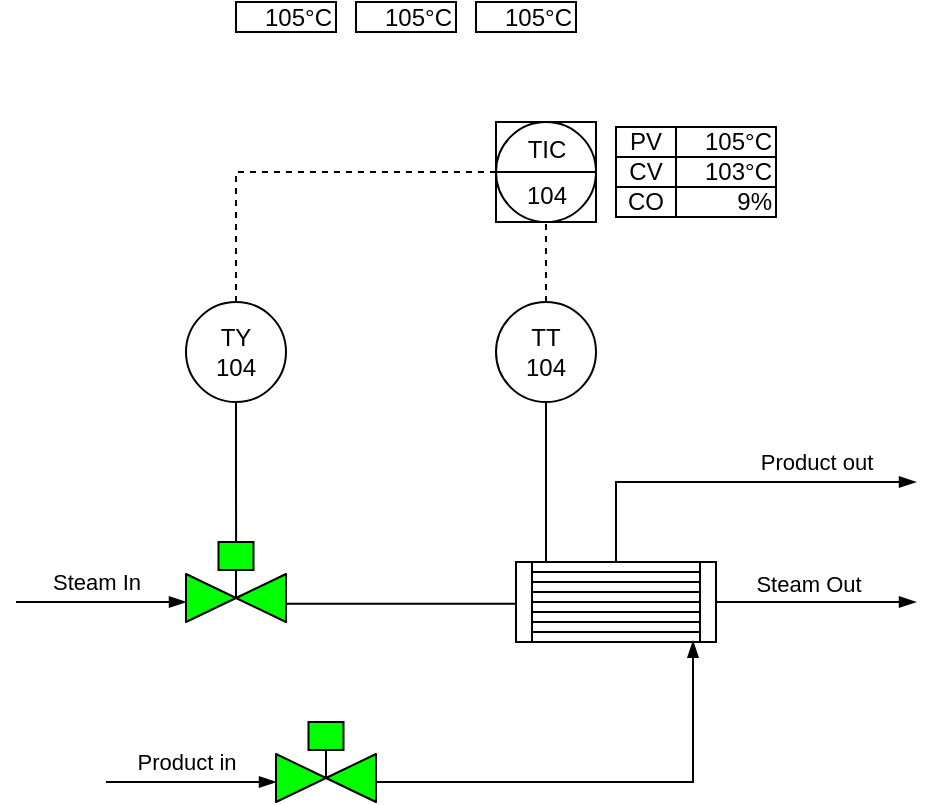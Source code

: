 <mxfile version="20.8.10" type="device"><diagram name="Page-1" id="_1owWIwB-GMOspE8lsOs"><mxGraphModel dx="1418" dy="828" grid="1" gridSize="10" guides="1" tooltips="1" connect="1" arrows="1" fold="1" page="1" pageScale="1" pageWidth="850" pageHeight="1100" math="0" shadow="0"><root><mxCell id="0"/><mxCell id="1" parent="0"/><mxCell id="VJL4ZuQQz25NHIyMX-OX-20" style="edgeStyle=orthogonalEdgeStyle;rounded=0;orthogonalLoop=1;jettySize=auto;html=1;entryX=-0.002;entryY=0.523;entryDx=0;entryDy=0;entryPerimeter=0;endArrow=none;endFill=0;" parent="1" source="VJL4ZuQQz25NHIyMX-OX-2" target="VJL4ZuQQz25NHIyMX-OX-16" edge="1"><mxGeometry relative="1" as="geometry"><mxPoint x="380" y="500" as="targetPoint"/><Array as="points"><mxPoint x="300" y="500"/></Array></mxGeometry></mxCell><mxCell id="VJL4ZuQQz25NHIyMX-OX-23" style="edgeStyle=orthogonalEdgeStyle;rounded=0;orthogonalLoop=1;jettySize=auto;html=1;endArrow=none;endFill=0;startArrow=blockThin;startFill=1;" parent="1" source="VJL4ZuQQz25NHIyMX-OX-2" edge="1"><mxGeometry relative="1" as="geometry"><mxPoint x="150" y="500" as="targetPoint"/><Array as="points"><mxPoint x="160" y="500"/></Array></mxGeometry></mxCell><mxCell id="VJL4ZuQQz25NHIyMX-OX-24" value="Steam In" style="edgeLabel;html=1;align=center;verticalAlign=middle;resizable=0;points=[];labelBackgroundColor=none;" parent="VJL4ZuQQz25NHIyMX-OX-23" vertex="1" connectable="0"><mxGeometry x="-0.289" y="1" relative="1" as="geometry"><mxPoint x="-15" y="-11" as="offset"/></mxGeometry></mxCell><object label="" rb-valve-id="valve1" id="VJL4ZuQQz25NHIyMX-OX-2"><mxCell style="verticalLabelPosition=bottom;align=center;html=1;verticalAlign=top;pointerEvents=1;dashed=0;shape=mxgraph.pid2valves.valve;valveType=gate;actuator=powered;fillColor=#00FF00;" parent="1" vertex="1"><mxGeometry x="235" y="470" width="50" height="40" as="geometry"/></mxCell></object><mxCell id="VJL4ZuQQz25NHIyMX-OX-3" value="" style="part=1;strokeColor=none;fillColor=none;fontStyle=1;fontSize=14;" parent="VJL4ZuQQz25NHIyMX-OX-2" vertex="1"><mxGeometry x="16.25" width="17.5" height="14" as="geometry"/></mxCell><mxCell id="VJL4ZuQQz25NHIyMX-OX-11" style="edgeStyle=orthogonalEdgeStyle;rounded=0;orthogonalLoop=1;jettySize=auto;html=1;endArrow=none;endFill=0;dashed=1;" parent="1" source="VJL4ZuQQz25NHIyMX-OX-5" target="VJL4ZuQQz25NHIyMX-OX-8" edge="1"><mxGeometry relative="1" as="geometry"/></mxCell><mxCell id="VJL4ZuQQz25NHIyMX-OX-5" value="&lt;table cellpadding=&quot;4&quot; cellspacing=&quot;0&quot; border=&quot;0&quot; style=&quot;font-size:1em;width:100%;height:100%;&quot;&gt;&lt;tbody&gt;&lt;tr&gt;&lt;td&gt;TIC&lt;/td&gt;&lt;/tr&gt;&lt;tr&gt;&lt;td&gt;104&lt;/td&gt;&lt;/tr&gt;&lt;/tbody&gt;&lt;/table&gt; " style="html=1;outlineConnect=0;align=center;dashed=0;aspect=fixed;shape=mxgraph.pid2inst.sharedCont;mounting=room;fillColor=none;" parent="1" vertex="1"><mxGeometry x="390" y="260" width="50" height="50" as="geometry"/></mxCell><mxCell id="VJL4ZuQQz25NHIyMX-OX-12" style="edgeStyle=orthogonalEdgeStyle;rounded=0;orthogonalLoop=1;jettySize=auto;html=1;entryX=0.5;entryY=1;entryDx=0;entryDy=0;endArrow=none;endFill=0;dashed=1;" parent="1" source="VJL4ZuQQz25NHIyMX-OX-7" target="VJL4ZuQQz25NHIyMX-OX-5" edge="1"><mxGeometry relative="1" as="geometry"/></mxCell><mxCell id="VJL4ZuQQz25NHIyMX-OX-7" value="TT&lt;br&gt;104" style="ellipse;whiteSpace=wrap;html=1;aspect=fixed;fillColor=none;" parent="1" vertex="1"><mxGeometry x="390" y="350" width="50" height="50" as="geometry"/></mxCell><mxCell id="VJL4ZuQQz25NHIyMX-OX-9" value="" style="edgeStyle=orthogonalEdgeStyle;rounded=0;orthogonalLoop=1;jettySize=auto;html=1;endArrow=none;endFill=0;" parent="1" source="VJL4ZuQQz25NHIyMX-OX-8" target="VJL4ZuQQz25NHIyMX-OX-3" edge="1"><mxGeometry relative="1" as="geometry"/></mxCell><mxCell id="VJL4ZuQQz25NHIyMX-OX-8" value="TY&lt;br&gt;104" style="ellipse;whiteSpace=wrap;html=1;aspect=fixed;fillColor=none;" parent="1" vertex="1"><mxGeometry x="235" y="350" width="50" height="50" as="geometry"/></mxCell><mxCell id="VJL4ZuQQz25NHIyMX-OX-18" style="edgeStyle=orthogonalEdgeStyle;rounded=0;orthogonalLoop=1;jettySize=auto;html=1;entryX=0.5;entryY=1;entryDx=0;entryDy=0;endArrow=none;endFill=0;" parent="1" source="VJL4ZuQQz25NHIyMX-OX-16" target="VJL4ZuQQz25NHIyMX-OX-7" edge="1"><mxGeometry relative="1" as="geometry"><Array as="points"><mxPoint x="415" y="460"/><mxPoint x="415" y="460"/></Array></mxGeometry></mxCell><mxCell id="VJL4ZuQQz25NHIyMX-OX-22" style="edgeStyle=orthogonalEdgeStyle;rounded=0;orthogonalLoop=1;jettySize=auto;html=1;endArrow=blockThin;endFill=1;" parent="1" source="VJL4ZuQQz25NHIyMX-OX-16" edge="1"><mxGeometry relative="1" as="geometry"><mxPoint x="600" y="500" as="targetPoint"/></mxGeometry></mxCell><mxCell id="VJL4ZuQQz25NHIyMX-OX-25" value="Steam Out" style="edgeLabel;html=1;align=center;verticalAlign=middle;resizable=0;points=[];labelBackgroundColor=none;" parent="VJL4ZuQQz25NHIyMX-OX-22" vertex="1" connectable="0"><mxGeometry x="0.286" y="-1" relative="1" as="geometry"><mxPoint x="-18" y="-11" as="offset"/></mxGeometry></mxCell><mxCell id="VJL4ZuQQz25NHIyMX-OX-33" style="edgeStyle=orthogonalEdgeStyle;rounded=0;orthogonalLoop=1;jettySize=auto;html=1;startArrow=none;startFill=0;endArrow=blockThin;endFill=1;" parent="1" source="VJL4ZuQQz25NHIyMX-OX-16" edge="1"><mxGeometry relative="1" as="geometry"><mxPoint x="600" y="440" as="targetPoint"/><Array as="points"><mxPoint x="450" y="440"/><mxPoint x="500" y="440"/></Array></mxGeometry></mxCell><mxCell id="VJL4ZuQQz25NHIyMX-OX-35" value="Product out" style="edgeLabel;html=1;align=center;verticalAlign=middle;resizable=0;points=[];labelBackgroundColor=none;" parent="VJL4ZuQQz25NHIyMX-OX-33" vertex="1" connectable="0"><mxGeometry x="0.728" y="1" relative="1" as="geometry"><mxPoint x="-24" y="-9" as="offset"/></mxGeometry></mxCell><mxCell id="VJL4ZuQQz25NHIyMX-OX-16" value="" style="shape=mxgraph.pid.heat_exchangers.fixed_straight_tubes_heat_exchanger;html=1;pointerEvents=1;align=center;verticalLabelPosition=bottom;verticalAlign=top;dashed=0;fillColor=none;" parent="1" vertex="1"><mxGeometry x="400" y="480" width="100" height="40" as="geometry"/></mxCell><mxCell id="VJL4ZuQQz25NHIyMX-OX-32" style="edgeStyle=orthogonalEdgeStyle;rounded=0;orthogonalLoop=1;jettySize=auto;html=1;entryX=0.885;entryY=0.986;entryDx=0;entryDy=0;entryPerimeter=0;startArrow=none;startFill=0;endArrow=blockThin;endFill=1;" parent="1" source="VJL4ZuQQz25NHIyMX-OX-26" target="VJL4ZuQQz25NHIyMX-OX-16" edge="1"><mxGeometry relative="1" as="geometry"><Array as="points"><mxPoint x="489" y="590"/></Array></mxGeometry></mxCell><object label="" rb-valve-id="valve2" id="VJL4ZuQQz25NHIyMX-OX-26"><mxCell style="verticalLabelPosition=bottom;align=center;html=1;verticalAlign=top;pointerEvents=1;dashed=0;shape=mxgraph.pid2valves.valve;valveType=gate;actuator=powered;fillColor=#00FF00;" parent="1" vertex="1"><mxGeometry x="280" y="560" width="50" height="40" as="geometry"/></mxCell></object><mxCell id="VJL4ZuQQz25NHIyMX-OX-27" value="" style="part=1;strokeColor=none;fillColor=none;fontStyle=1;fontSize=14;" parent="VJL4ZuQQz25NHIyMX-OX-26" vertex="1"><mxGeometry x="16.25" width="17.5" height="14" as="geometry"/></mxCell><mxCell id="VJL4ZuQQz25NHIyMX-OX-30" style="edgeStyle=orthogonalEdgeStyle;rounded=0;orthogonalLoop=1;jettySize=auto;html=1;endArrow=none;endFill=0;startArrow=blockThin;startFill=1;" parent="1" edge="1"><mxGeometry relative="1" as="geometry"><mxPoint x="195" y="590" as="targetPoint"/><mxPoint x="280" y="590" as="sourcePoint"/><Array as="points"><mxPoint x="205" y="590"/></Array></mxGeometry></mxCell><mxCell id="VJL4ZuQQz25NHIyMX-OX-31" value="Product in" style="edgeLabel;html=1;align=center;verticalAlign=middle;resizable=0;points=[];labelBackgroundColor=none;" parent="VJL4ZuQQz25NHIyMX-OX-30" vertex="1" connectable="0"><mxGeometry x="-0.289" y="1" relative="1" as="geometry"><mxPoint x="-15" y="-11" as="offset"/></mxGeometry></mxCell><mxCell id="VJL4ZuQQz25NHIyMX-OX-36" value="103°C" style="rounded=0;whiteSpace=wrap;html=1;align=right;" parent="1" vertex="1"><mxGeometry x="480" y="277.5" width="50" height="15" as="geometry"/></mxCell><object label="105°C" Type="Indicator1" rb-indicator-id="temp1" id="VJL4ZuQQz25NHIyMX-OX-37"><mxCell style="rounded=0;whiteSpace=wrap;html=1;align=right;imageAspect=1;glass=0;shadow=0;" parent="1" vertex="1"><mxGeometry x="480" y="262.5" width="50" height="15" as="geometry"/></mxCell></object><mxCell id="VJL4ZuQQz25NHIyMX-OX-40" value="CV" style="rounded=0;whiteSpace=wrap;html=1;" parent="1" vertex="1"><mxGeometry x="450" y="277.5" width="30" height="15" as="geometry"/></mxCell><mxCell id="VJL4ZuQQz25NHIyMX-OX-41" value="PV" style="rounded=0;whiteSpace=wrap;html=1;" parent="1" vertex="1"><mxGeometry x="450" y="262.5" width="30" height="15" as="geometry"/></mxCell><mxCell id="VJL4ZuQQz25NHIyMX-OX-42" value="9%" style="rounded=0;whiteSpace=wrap;html=1;align=right;" parent="1" vertex="1"><mxGeometry x="480" y="292.5" width="50" height="15" as="geometry"/></mxCell><mxCell id="VJL4ZuQQz25NHIyMX-OX-43" value="CO" style="rounded=0;whiteSpace=wrap;html=1;" parent="1" vertex="1"><mxGeometry x="450" y="292.5" width="30" height="15" as="geometry"/></mxCell><object label="105°C" Type="Indicator1" rb-indicator-id="temp2" id="WiR6ncWa7TQLPUsOi6R--2"><mxCell style="rounded=0;whiteSpace=wrap;html=1;align=right;imageAspect=1;glass=0;shadow=0;" parent="1" vertex="1"><mxGeometry x="380" y="200" width="50" height="15" as="geometry"/></mxCell></object><object label="105°C" Type="Indicator1" rb-indicator-id="temp3" id="WiR6ncWa7TQLPUsOi6R--3"><mxCell style="rounded=0;whiteSpace=wrap;html=1;align=right;imageAspect=1;glass=0;shadow=0;" parent="1" vertex="1"><mxGeometry x="320" y="200" width="50" height="15" as="geometry"/></mxCell></object><object label="105°C" Type="Indicator1" rb-indicator-id="temp4" id="WiR6ncWa7TQLPUsOi6R--4"><mxCell style="rounded=0;whiteSpace=wrap;html=1;align=right;imageAspect=1;glass=0;shadow=0;" parent="1" vertex="1"><mxGeometry x="260" y="200" width="50" height="15" as="geometry"/></mxCell></object></root></mxGraphModel></diagram></mxfile>
